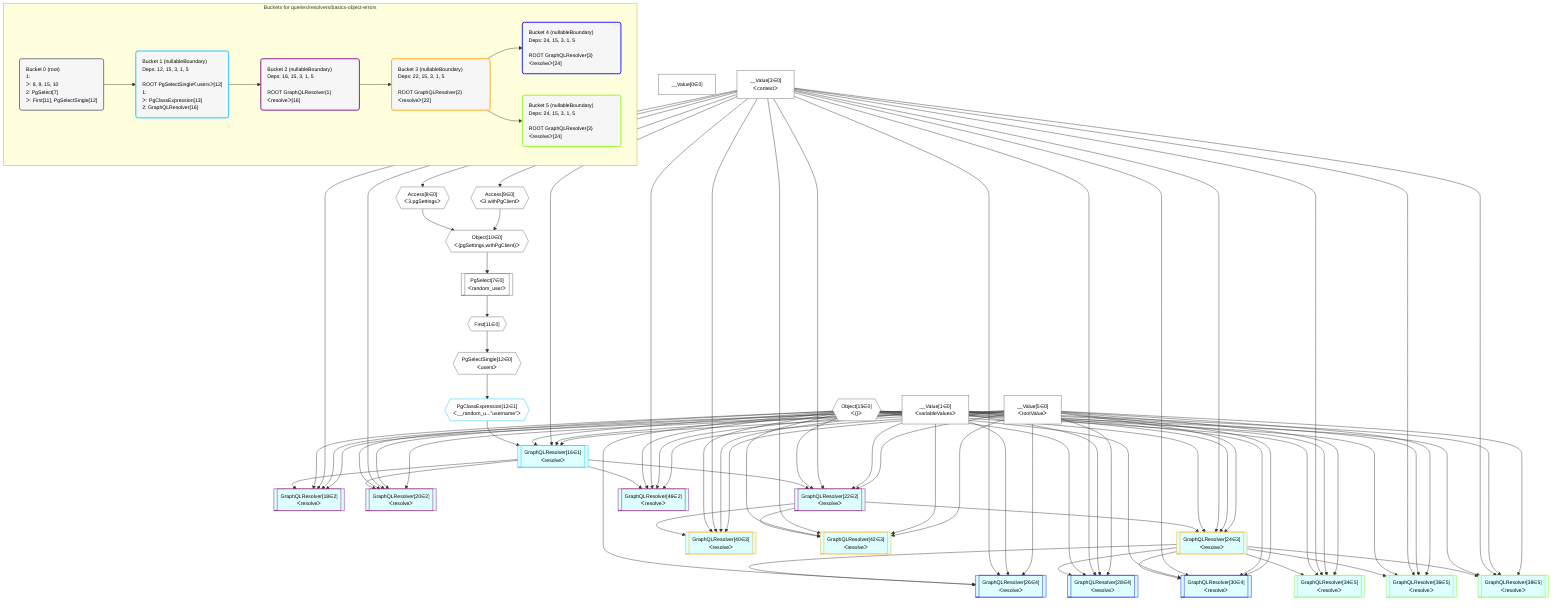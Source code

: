 %%{init: {'themeVariables': { 'fontSize': '12px'}}}%%
graph TD
    classDef path fill:#eee,stroke:#000,color:#000
    classDef plan fill:#fff,stroke-width:1px,color:#000
    classDef itemplan fill:#fff,stroke-width:2px,color:#000
    classDef unbatchedplan fill:#dff,stroke-width:1px,color:#000
    classDef sideeffectplan fill:#fcc,stroke-width:2px,color:#000
    classDef bucket fill:#f6f6f6,color:#000,stroke-width:2px,text-align:left


    %% define steps
    __Value0["__Value[0∈0]"]:::plan
    __Value1["__Value[1∈0]<br />ᐸvariableValuesᐳ"]:::plan
    __Value3["__Value[3∈0]<br />ᐸcontextᐳ"]:::plan
    __Value5["__Value[5∈0]<br />ᐸrootValueᐳ"]:::plan
    Access8{{"Access[8∈0]<br />ᐸ3.pgSettingsᐳ"}}:::plan
    Access9{{"Access[9∈0]<br />ᐸ3.withPgClientᐳ"}}:::plan
    Object10{{"Object[10∈0]<br />ᐸ{pgSettings,withPgClient}ᐳ"}}:::plan
    PgSelect7[["PgSelect[7∈0]<br />ᐸrandom_userᐳ"]]:::plan
    First11{{"First[11∈0]"}}:::plan
    PgSelectSingle12{{"PgSelectSingle[12∈0]<br />ᐸusersᐳ"}}:::plan
    PgClassExpression13{{"PgClassExpression[13∈1]<br />ᐸ__random_u...”username”ᐳ"}}:::plan
    Object15{{"Object[15∈0]<br />ᐸ{}ᐳ"}}:::plan
    GraphQLResolver16[["GraphQLResolver[16∈1]<br />ᐸresolveᐳ"]]:::unbatchedplan
    GraphQLResolver18[["GraphQLResolver[18∈2]<br />ᐸresolveᐳ"]]:::unbatchedplan
    GraphQLResolver20[["GraphQLResolver[20∈2]<br />ᐸresolveᐳ"]]:::unbatchedplan
    GraphQLResolver22[["GraphQLResolver[22∈2]<br />ᐸresolveᐳ"]]:::unbatchedplan
    GraphQLResolver24[["GraphQLResolver[24∈3]<br />ᐸresolveᐳ"]]:::unbatchedplan
    GraphQLResolver26[["GraphQLResolver[26∈4]<br />ᐸresolveᐳ"]]:::unbatchedplan
    GraphQLResolver28[["GraphQLResolver[28∈4]<br />ᐸresolveᐳ"]]:::unbatchedplan
    GraphQLResolver30[["GraphQLResolver[30∈4]<br />ᐸresolveᐳ"]]:::unbatchedplan
    GraphQLResolver34[["GraphQLResolver[34∈5]<br />ᐸresolveᐳ"]]:::unbatchedplan
    GraphQLResolver36[["GraphQLResolver[36∈5]<br />ᐸresolveᐳ"]]:::unbatchedplan
    GraphQLResolver38[["GraphQLResolver[38∈5]<br />ᐸresolveᐳ"]]:::unbatchedplan
    GraphQLResolver40[["GraphQLResolver[40∈3]<br />ᐸresolveᐳ"]]:::unbatchedplan
    GraphQLResolver42[["GraphQLResolver[42∈3]<br />ᐸresolveᐳ"]]:::unbatchedplan
    GraphQLResolver46[["GraphQLResolver[46∈2]<br />ᐸresolveᐳ"]]:::unbatchedplan

    %% plan dependencies
    __Value3 --> Access8
    __Value3 --> Access9
    Access8 & Access9 --> Object10
    Object10 --> PgSelect7
    PgSelect7 --> First11
    First11 --> PgSelectSingle12
    PgSelectSingle12 --> PgClassExpression13
    PgClassExpression13 & Object15 & __Value3 & __Value1 & __Value5 --> GraphQLResolver16
    GraphQLResolver16 & Object15 & __Value3 & __Value1 & __Value5 --> GraphQLResolver18
    GraphQLResolver16 & Object15 & __Value3 & __Value1 & __Value5 --> GraphQLResolver20
    GraphQLResolver16 & Object15 & __Value3 & __Value1 & __Value5 --> GraphQLResolver22
    GraphQLResolver22 & Object15 & __Value3 & __Value1 & __Value5 --> GraphQLResolver24
    GraphQLResolver24 & Object15 & __Value3 & __Value1 & __Value5 --> GraphQLResolver26
    GraphQLResolver24 & Object15 & __Value3 & __Value1 & __Value5 --> GraphQLResolver28
    GraphQLResolver24 & Object15 & __Value3 & __Value1 & __Value5 --> GraphQLResolver30
    GraphQLResolver24 & Object15 & __Value3 & __Value1 & __Value5 --> GraphQLResolver34
    GraphQLResolver24 & Object15 & __Value3 & __Value1 & __Value5 --> GraphQLResolver36
    GraphQLResolver24 & Object15 & __Value3 & __Value1 & __Value5 --> GraphQLResolver38
    GraphQLResolver22 & Object15 & __Value3 & __Value1 & __Value5 --> GraphQLResolver40
    GraphQLResolver22 & Object15 & __Value3 & __Value1 & __Value5 --> GraphQLResolver42
    GraphQLResolver16 & Object15 & __Value3 & __Value1 & __Value5 --> GraphQLResolver46

    subgraph "Buckets for queries/resolvers/basics-object-errors"
    Bucket0("Bucket 0 (root)<br />1: <br />ᐳ: 8, 9, 15, 10<br />2: PgSelect[7]<br />ᐳ: First[11], PgSelectSingle[12]"):::bucket
    classDef bucket0 stroke:#696969
    class Bucket0,__Value0,__Value1,__Value3,__Value5,PgSelect7,Access8,Access9,Object10,First11,PgSelectSingle12,Object15 bucket0
    Bucket1("Bucket 1 (nullableBoundary)<br />Deps: 12, 15, 3, 1, 5<br /><br />ROOT PgSelectSingleᐸusersᐳ[12]<br />1: <br />ᐳ: PgClassExpression[13]<br />2: GraphQLResolver[16]"):::bucket
    classDef bucket1 stroke:#00bfff
    class Bucket1,PgClassExpression13,GraphQLResolver16 bucket1
    Bucket2("Bucket 2 (nullableBoundary)<br />Deps: 16, 15, 3, 1, 5<br /><br />ROOT GraphQLResolver{1}ᐸresolveᐳ[16]"):::bucket
    classDef bucket2 stroke:#7f007f
    class Bucket2,GraphQLResolver18,GraphQLResolver20,GraphQLResolver22,GraphQLResolver46 bucket2
    Bucket3("Bucket 3 (nullableBoundary)<br />Deps: 22, 15, 3, 1, 5<br /><br />ROOT GraphQLResolver{2}ᐸresolveᐳ[22]"):::bucket
    classDef bucket3 stroke:#ffa500
    class Bucket3,GraphQLResolver24,GraphQLResolver40,GraphQLResolver42 bucket3
    Bucket4("Bucket 4 (nullableBoundary)<br />Deps: 24, 15, 3, 1, 5<br /><br />ROOT GraphQLResolver{3}ᐸresolveᐳ[24]"):::bucket
    classDef bucket4 stroke:#0000ff
    class Bucket4,GraphQLResolver26,GraphQLResolver28,GraphQLResolver30 bucket4
    Bucket5("Bucket 5 (nullableBoundary)<br />Deps: 24, 15, 3, 1, 5<br /><br />ROOT GraphQLResolver{3}ᐸresolveᐳ[24]"):::bucket
    classDef bucket5 stroke:#7fff00
    class Bucket5,GraphQLResolver34,GraphQLResolver36,GraphQLResolver38 bucket5
    Bucket0 --> Bucket1
    Bucket1 --> Bucket2
    Bucket2 --> Bucket3
    Bucket3 --> Bucket4 & Bucket5
    end